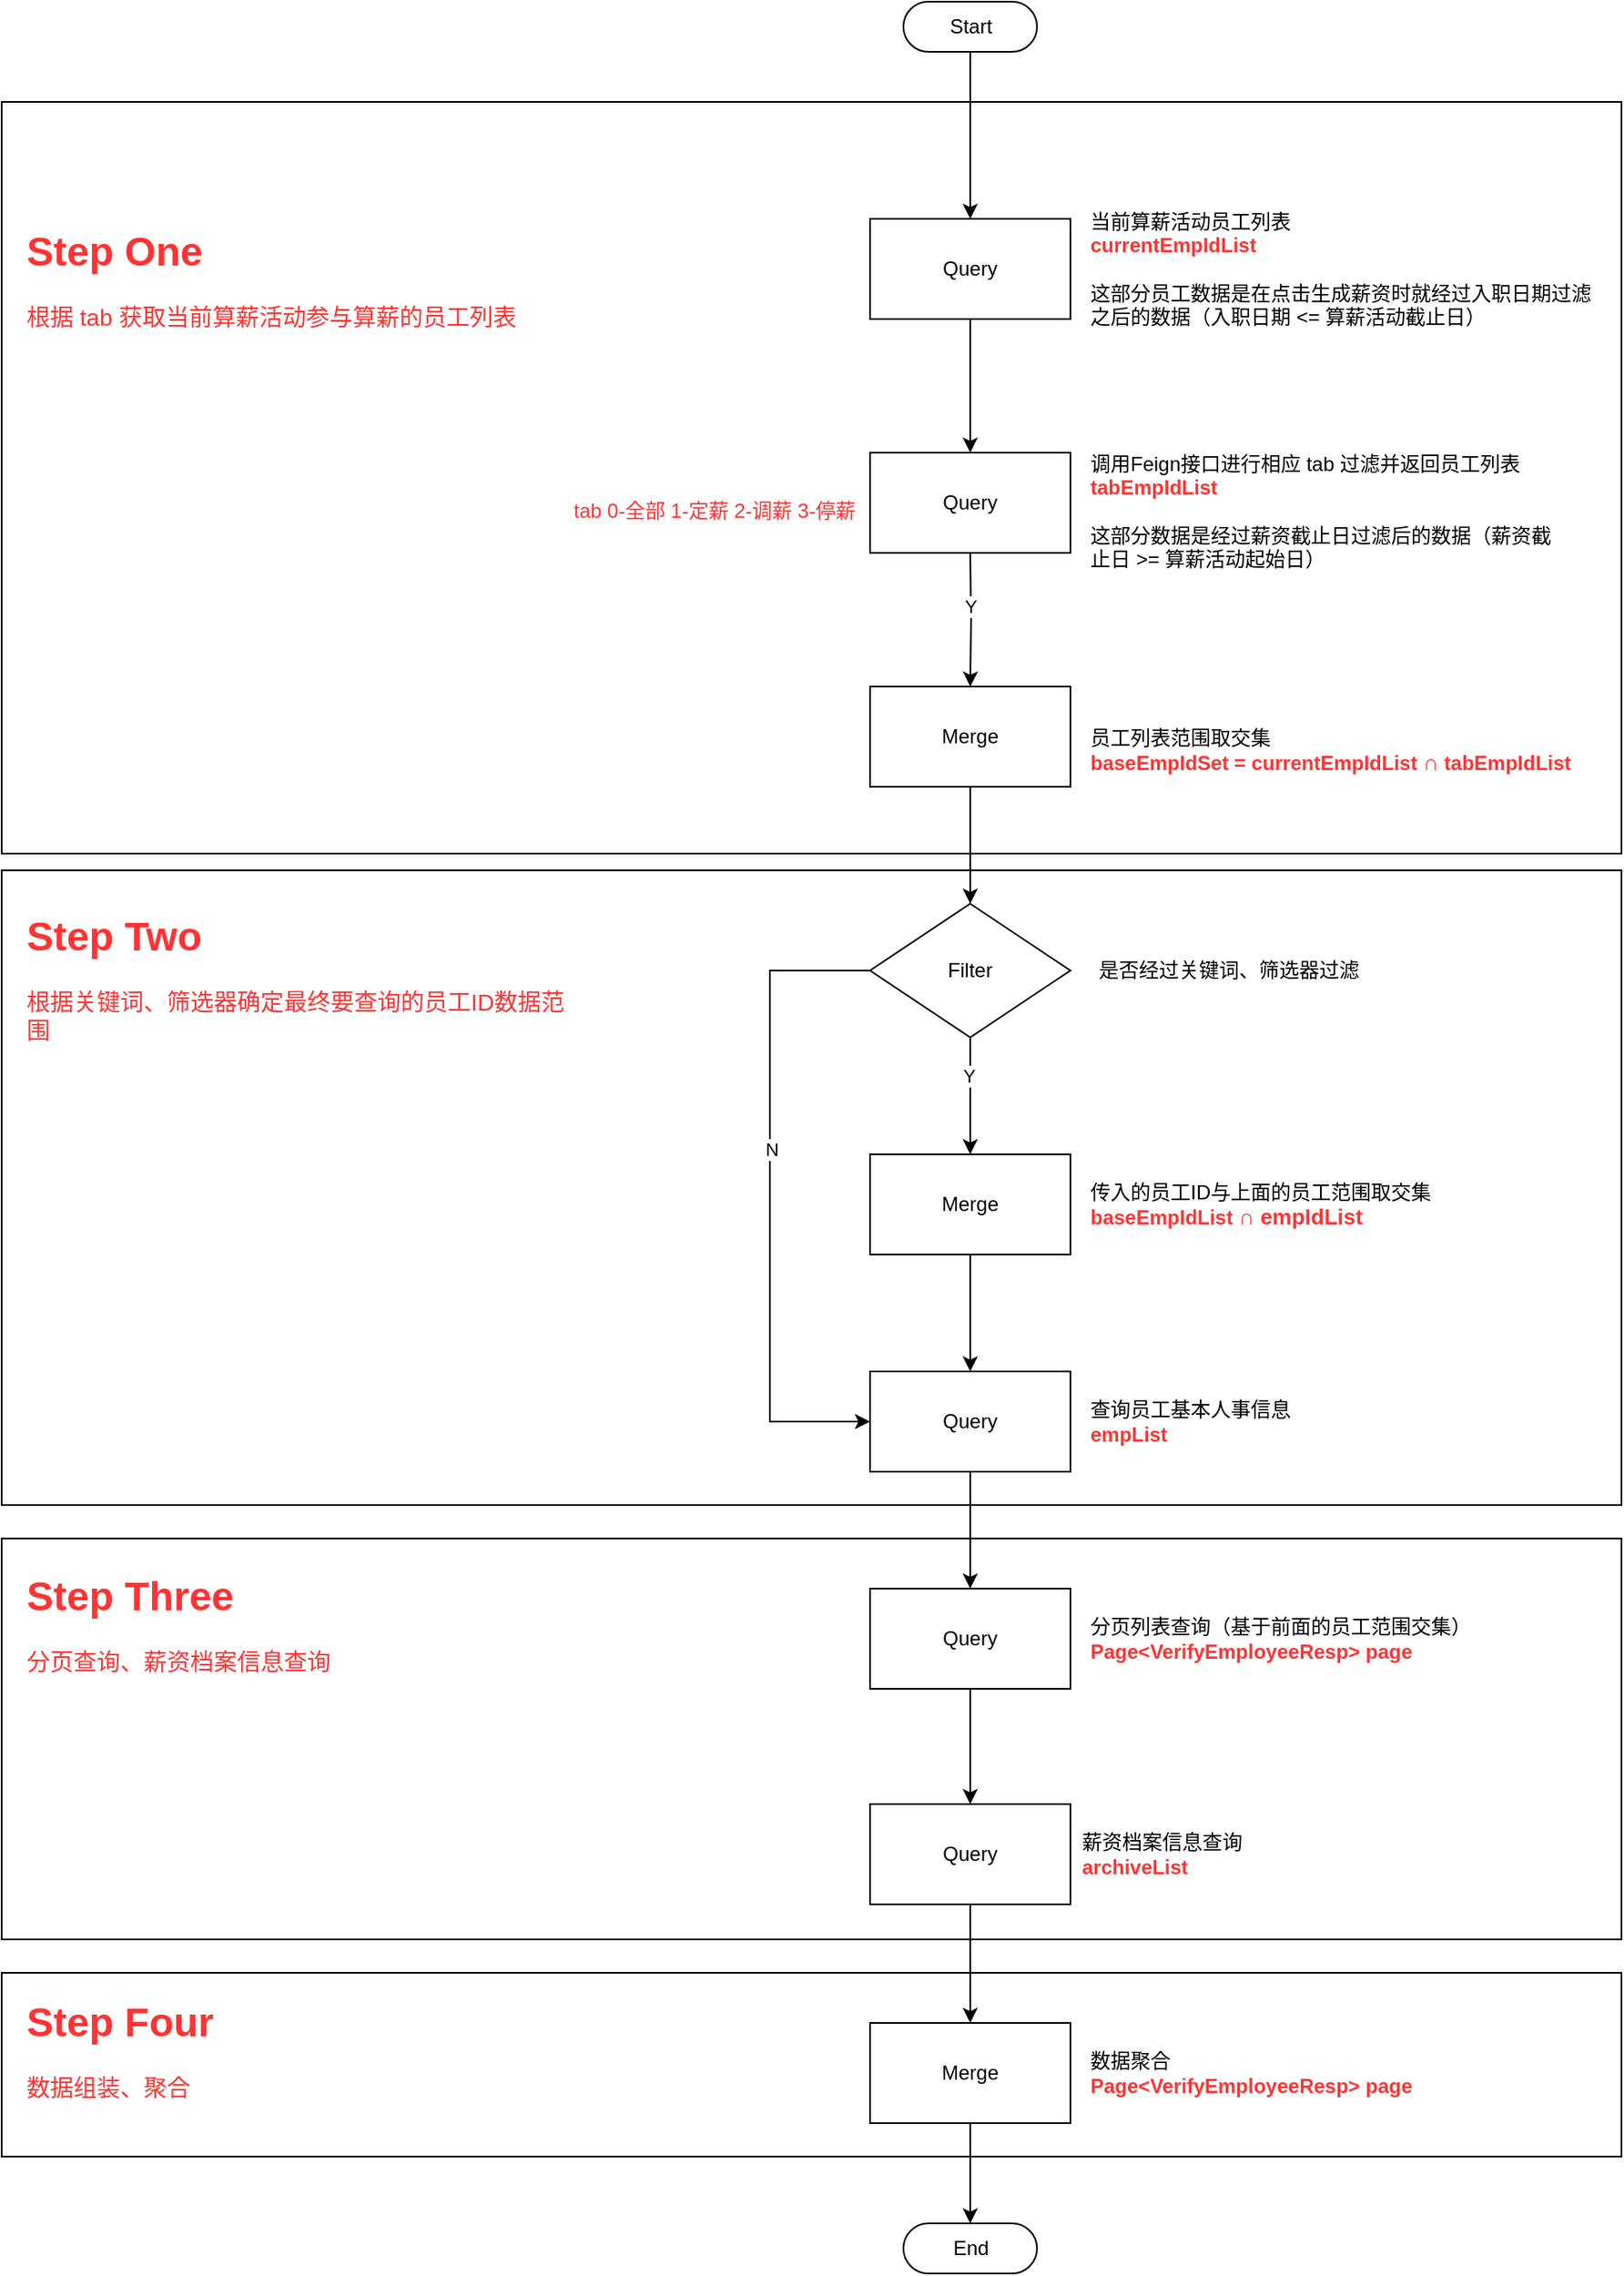 <mxfile version="15.9.1" type="github">
  <diagram id="s-vdipbRV10AutQqlhQl" name="Page-1">
    <mxGraphModel dx="1933" dy="702" grid="1" gridSize="10" guides="1" tooltips="1" connect="1" arrows="1" fold="1" page="1" pageScale="1" pageWidth="827" pageHeight="1169" math="0" shadow="0">
      <root>
        <mxCell id="0" />
        <mxCell id="1" parent="0" />
        <mxCell id="gTkDmRqyJTE2ca7jixcS-58" value="" style="rounded=0;whiteSpace=wrap;html=1;fontSize=14;fontColor=#FF3333;" parent="1" vertex="1">
          <mxGeometry x="-160" y="1210" width="970" height="110" as="geometry" />
        </mxCell>
        <mxCell id="gTkDmRqyJTE2ca7jixcS-55" value="" style="rounded=0;whiteSpace=wrap;html=1;fontSize=14;fontColor=#FF3333;" parent="1" vertex="1">
          <mxGeometry x="-160" y="950" width="970" height="240" as="geometry" />
        </mxCell>
        <mxCell id="gTkDmRqyJTE2ca7jixcS-53" value="" style="rounded=0;whiteSpace=wrap;html=1;fontSize=14;fontColor=#FF3333;" parent="1" vertex="1">
          <mxGeometry x="-160" y="550" width="970" height="380" as="geometry" />
        </mxCell>
        <mxCell id="gTkDmRqyJTE2ca7jixcS-50" value="" style="rounded=0;whiteSpace=wrap;html=1;fontColor=#FF3333;" parent="1" vertex="1">
          <mxGeometry x="-160" y="90" width="970" height="450" as="geometry" />
        </mxCell>
        <mxCell id="5ZPgT-jhiY80CRl-71J9-2" style="edgeStyle=orthogonalEdgeStyle;rounded=0;orthogonalLoop=1;jettySize=auto;html=1;entryX=0.5;entryY=0;entryDx=0;entryDy=0;" parent="1" source="gTkDmRqyJTE2ca7jixcS-1" target="gTkDmRqyJTE2ca7jixcS-2" edge="1">
          <mxGeometry relative="1" as="geometry" />
        </mxCell>
        <mxCell id="gTkDmRqyJTE2ca7jixcS-1" value="Start" style="html=1;dashed=0;whitespace=wrap;shape=mxgraph.dfd.start" parent="1" vertex="1">
          <mxGeometry x="380" y="30" width="80" height="30" as="geometry" />
        </mxCell>
        <mxCell id="D4P1zWmyQ1_2yV-VGXoj-2" style="edgeStyle=orthogonalEdgeStyle;rounded=0;orthogonalLoop=1;jettySize=auto;html=1;entryX=0.5;entryY=0;entryDx=0;entryDy=0;" edge="1" parent="1" source="gTkDmRqyJTE2ca7jixcS-2" target="gTkDmRqyJTE2ca7jixcS-17">
          <mxGeometry relative="1" as="geometry" />
        </mxCell>
        <mxCell id="gTkDmRqyJTE2ca7jixcS-2" value="Query" style="rounded=0;whiteSpace=wrap;html=1;" parent="1" vertex="1">
          <mxGeometry x="360" y="160" width="120" height="60" as="geometry" />
        </mxCell>
        <mxCell id="gTkDmRqyJTE2ca7jixcS-3" value="当前算薪活动员工列表&lt;br&gt;&lt;b&gt;&lt;font color=&quot;#ff3333&quot;&gt;currentEmpIdList&lt;br&gt;&lt;/font&gt;&lt;/b&gt;&lt;br&gt;这部分员工数据是在点击生成薪资时就经过入职日期过滤之后的数据（入职日期 &amp;lt;= 算薪活动截止日）" style="text;html=1;strokeColor=none;fillColor=none;align=left;verticalAlign=middle;whiteSpace=wrap;rounded=0;" parent="1" vertex="1">
          <mxGeometry x="490" y="160" width="310" height="60" as="geometry" />
        </mxCell>
        <mxCell id="gTkDmRqyJTE2ca7jixcS-10" style="edgeStyle=orthogonalEdgeStyle;rounded=0;orthogonalLoop=1;jettySize=auto;html=1;entryX=0.5;entryY=0;entryDx=0;entryDy=0;" parent="1" target="gTkDmRqyJTE2ca7jixcS-15" edge="1">
          <mxGeometry relative="1" as="geometry">
            <mxPoint x="420" y="430" as="targetPoint" />
            <mxPoint x="420" y="360" as="sourcePoint" />
          </mxGeometry>
        </mxCell>
        <mxCell id="gTkDmRqyJTE2ca7jixcS-11" value="Y" style="edgeLabel;html=1;align=center;verticalAlign=middle;resizable=0;points=[];" parent="gTkDmRqyJTE2ca7jixcS-10" vertex="1" connectable="0">
          <mxGeometry x="-0.199" y="-1" relative="1" as="geometry">
            <mxPoint as="offset" />
          </mxGeometry>
        </mxCell>
        <mxCell id="gTkDmRqyJTE2ca7jixcS-24" value="" style="edgeStyle=orthogonalEdgeStyle;rounded=0;orthogonalLoop=1;jettySize=auto;html=1;" parent="1" source="gTkDmRqyJTE2ca7jixcS-15" target="gTkDmRqyJTE2ca7jixcS-23" edge="1">
          <mxGeometry relative="1" as="geometry" />
        </mxCell>
        <mxCell id="gTkDmRqyJTE2ca7jixcS-15" value="Merge" style="rounded=0;whiteSpace=wrap;html=1;" parent="1" vertex="1">
          <mxGeometry x="360" y="440" width="120" height="60" as="geometry" />
        </mxCell>
        <mxCell id="gTkDmRqyJTE2ca7jixcS-17" value="Query" style="rounded=0;whiteSpace=wrap;html=1;" parent="1" vertex="1">
          <mxGeometry x="360" y="300" width="120" height="60" as="geometry" />
        </mxCell>
        <mxCell id="gTkDmRqyJTE2ca7jixcS-19" value="调用Feign接口进行相应 tab 过滤并返回员工列表&lt;br&gt;&lt;b style=&quot;color: rgb(255 , 51 , 51)&quot;&gt;tabEmpIdList&lt;/b&gt;&lt;br&gt;&lt;br&gt;这部分数据是经过薪资截止日过滤后的数据（薪资截止日 &amp;gt;= 算薪活动起始日）" style="text;html=1;strokeColor=none;fillColor=none;align=left;verticalAlign=middle;whiteSpace=wrap;rounded=0;" parent="1" vertex="1">
          <mxGeometry x="490" y="307.5" width="280" height="55" as="geometry" />
        </mxCell>
        <mxCell id="gTkDmRqyJTE2ca7jixcS-22" value="员工列表范围取交集&lt;br&gt;&lt;b&gt;&lt;font color=&quot;#ff3333&quot;&gt;baseEmpIdSet = currentEmpIdList &lt;/font&gt;&lt;/b&gt;&lt;span style=&quot;font-family: &amp;quot;arial&amp;quot; , sans-serif ; font-size: 13px ; background-color: rgb(255 , 255 , 255)&quot;&gt;&lt;b&gt;&lt;font color=&quot;#ff3333&quot;&gt;∩&lt;/font&gt;&lt;/b&gt;&lt;/span&gt;&lt;b&gt;&lt;font color=&quot;#ff3333&quot;&gt;&amp;nbsp;tabEmpIdList&lt;/font&gt;&lt;/b&gt;" style="text;html=1;strokeColor=none;fillColor=none;align=left;verticalAlign=middle;whiteSpace=wrap;rounded=0;" parent="1" vertex="1">
          <mxGeometry x="490" y="455" width="320" height="45" as="geometry" />
        </mxCell>
        <mxCell id="gTkDmRqyJTE2ca7jixcS-27" style="edgeStyle=orthogonalEdgeStyle;rounded=0;orthogonalLoop=1;jettySize=auto;html=1;entryX=0.5;entryY=0;entryDx=0;entryDy=0;" parent="1" source="gTkDmRqyJTE2ca7jixcS-23" target="gTkDmRqyJTE2ca7jixcS-26" edge="1">
          <mxGeometry relative="1" as="geometry" />
        </mxCell>
        <mxCell id="gTkDmRqyJTE2ca7jixcS-29" value="Y" style="edgeLabel;html=1;align=center;verticalAlign=middle;resizable=0;points=[];" parent="gTkDmRqyJTE2ca7jixcS-27" vertex="1" connectable="0">
          <mxGeometry x="-0.343" y="-1" relative="1" as="geometry">
            <mxPoint as="offset" />
          </mxGeometry>
        </mxCell>
        <mxCell id="gTkDmRqyJTE2ca7jixcS-33" style="edgeStyle=orthogonalEdgeStyle;rounded=0;orthogonalLoop=1;jettySize=auto;html=1;entryX=0;entryY=0.5;entryDx=0;entryDy=0;exitX=0;exitY=0.5;exitDx=0;exitDy=0;" parent="1" source="gTkDmRqyJTE2ca7jixcS-23" target="gTkDmRqyJTE2ca7jixcS-30" edge="1">
          <mxGeometry relative="1" as="geometry">
            <Array as="points">
              <mxPoint x="300" y="610" />
              <mxPoint x="300" y="880" />
            </Array>
          </mxGeometry>
        </mxCell>
        <mxCell id="gTkDmRqyJTE2ca7jixcS-34" value="N" style="edgeLabel;html=1;align=center;verticalAlign=middle;resizable=0;points=[];" parent="gTkDmRqyJTE2ca7jixcS-33" vertex="1" connectable="0">
          <mxGeometry x="-0.144" y="1" relative="1" as="geometry">
            <mxPoint as="offset" />
          </mxGeometry>
        </mxCell>
        <mxCell id="gTkDmRqyJTE2ca7jixcS-23" value="Filter" style="rhombus;whiteSpace=wrap;html=1;" parent="1" vertex="1">
          <mxGeometry x="360" y="570" width="120" height="80" as="geometry" />
        </mxCell>
        <mxCell id="gTkDmRqyJTE2ca7jixcS-25" value="是否经过关键词、筛选器过滤" style="text;html=1;strokeColor=none;fillColor=none;align=center;verticalAlign=middle;whiteSpace=wrap;rounded=0;" parent="1" vertex="1">
          <mxGeometry x="490" y="595" width="170" height="30" as="geometry" />
        </mxCell>
        <mxCell id="gTkDmRqyJTE2ca7jixcS-32" style="edgeStyle=orthogonalEdgeStyle;rounded=0;orthogonalLoop=1;jettySize=auto;html=1;entryX=0.5;entryY=0;entryDx=0;entryDy=0;" parent="1" source="gTkDmRqyJTE2ca7jixcS-26" target="gTkDmRqyJTE2ca7jixcS-30" edge="1">
          <mxGeometry relative="1" as="geometry" />
        </mxCell>
        <mxCell id="gTkDmRqyJTE2ca7jixcS-26" value="Merge" style="rounded=0;whiteSpace=wrap;html=1;" parent="1" vertex="1">
          <mxGeometry x="360" y="720" width="120" height="60" as="geometry" />
        </mxCell>
        <mxCell id="gTkDmRqyJTE2ca7jixcS-28" value="传入的员工ID与上面的员工范围取交集&lt;br&gt;&lt;b&gt;&lt;font color=&quot;#ff3333&quot;&gt;baseEmpIdList&amp;nbsp;&lt;span style=&quot;font-family: &amp;quot;arial&amp;quot; , sans-serif ; font-size: 13px ; background-color: rgb(255 , 255 , 255)&quot;&gt;∩ empIdList&lt;/span&gt;&lt;/font&gt;&lt;/b&gt;" style="text;html=1;strokeColor=none;fillColor=none;align=left;verticalAlign=middle;whiteSpace=wrap;rounded=0;" parent="1" vertex="1">
          <mxGeometry x="490" y="735" width="220" height="30" as="geometry" />
        </mxCell>
        <mxCell id="gTkDmRqyJTE2ca7jixcS-37" style="edgeStyle=orthogonalEdgeStyle;rounded=0;orthogonalLoop=1;jettySize=auto;html=1;entryX=0.5;entryY=0;entryDx=0;entryDy=0;" parent="1" source="gTkDmRqyJTE2ca7jixcS-30" target="gTkDmRqyJTE2ca7jixcS-36" edge="1">
          <mxGeometry relative="1" as="geometry" />
        </mxCell>
        <mxCell id="gTkDmRqyJTE2ca7jixcS-30" value="Query" style="rounded=0;whiteSpace=wrap;html=1;" parent="1" vertex="1">
          <mxGeometry x="360" y="850" width="120" height="60" as="geometry" />
        </mxCell>
        <mxCell id="gTkDmRqyJTE2ca7jixcS-35" value="查询员工基本人事信息&lt;br&gt;&lt;b&gt;&lt;font color=&quot;#ff3333&quot;&gt;empList&lt;/font&gt;&lt;/b&gt;" style="text;html=1;strokeColor=none;fillColor=none;align=left;verticalAlign=middle;whiteSpace=wrap;rounded=0;" parent="1" vertex="1">
          <mxGeometry x="490" y="865" width="140" height="30" as="geometry" />
        </mxCell>
        <mxCell id="gTkDmRqyJTE2ca7jixcS-40" value="" style="edgeStyle=orthogonalEdgeStyle;rounded=0;orthogonalLoop=1;jettySize=auto;html=1;" parent="1" source="gTkDmRqyJTE2ca7jixcS-36" target="gTkDmRqyJTE2ca7jixcS-39" edge="1">
          <mxGeometry relative="1" as="geometry" />
        </mxCell>
        <mxCell id="gTkDmRqyJTE2ca7jixcS-36" value="Query" style="rounded=0;whiteSpace=wrap;html=1;" parent="1" vertex="1">
          <mxGeometry x="360" y="980" width="120" height="60" as="geometry" />
        </mxCell>
        <mxCell id="gTkDmRqyJTE2ca7jixcS-38" value="分页列表查询（基于前面的员工范围交集）&lt;br&gt;&lt;b&gt;&lt;font color=&quot;#ff3333&quot;&gt;Page&amp;lt;VerifyEmployeeResp&amp;gt; page&lt;/font&gt;&lt;/b&gt;" style="text;html=1;strokeColor=none;fillColor=none;align=left;verticalAlign=middle;whiteSpace=wrap;rounded=0;" parent="1" vertex="1">
          <mxGeometry x="490" y="995" width="260" height="30" as="geometry" />
        </mxCell>
        <mxCell id="gTkDmRqyJTE2ca7jixcS-43" value="" style="edgeStyle=orthogonalEdgeStyle;rounded=0;orthogonalLoop=1;jettySize=auto;html=1;" parent="1" source="gTkDmRqyJTE2ca7jixcS-39" target="gTkDmRqyJTE2ca7jixcS-42" edge="1">
          <mxGeometry relative="1" as="geometry" />
        </mxCell>
        <mxCell id="gTkDmRqyJTE2ca7jixcS-39" value="Query" style="rounded=0;whiteSpace=wrap;html=1;" parent="1" vertex="1">
          <mxGeometry x="360" y="1109" width="120" height="60" as="geometry" />
        </mxCell>
        <mxCell id="gTkDmRqyJTE2ca7jixcS-41" value="薪资档案信息查询&lt;br&gt;&lt;b&gt;&lt;font color=&quot;#ff3333&quot;&gt;archiveList&lt;/font&gt;&lt;/b&gt;" style="text;html=1;strokeColor=none;fillColor=none;align=left;verticalAlign=middle;whiteSpace=wrap;rounded=0;" parent="1" vertex="1">
          <mxGeometry x="485" y="1124" width="115" height="30" as="geometry" />
        </mxCell>
        <mxCell id="gTkDmRqyJTE2ca7jixcS-46" style="edgeStyle=orthogonalEdgeStyle;rounded=0;orthogonalLoop=1;jettySize=auto;html=1;entryX=0.5;entryY=0.5;entryDx=0;entryDy=-15;entryPerimeter=0;" parent="1" source="gTkDmRqyJTE2ca7jixcS-42" target="gTkDmRqyJTE2ca7jixcS-45" edge="1">
          <mxGeometry relative="1" as="geometry" />
        </mxCell>
        <mxCell id="gTkDmRqyJTE2ca7jixcS-42" value="Merge" style="rounded=0;whiteSpace=wrap;html=1;" parent="1" vertex="1">
          <mxGeometry x="360" y="1240" width="120" height="60" as="geometry" />
        </mxCell>
        <mxCell id="gTkDmRqyJTE2ca7jixcS-44" value="数据聚合&lt;br&gt;&lt;b style=&quot;&quot;&gt;&lt;font color=&quot;#ff3333&quot;&gt;Page&amp;lt;VerifyEmployeeResp&amp;gt; page&lt;/font&gt;&lt;/b&gt;" style="text;html=1;strokeColor=none;fillColor=none;align=left;verticalAlign=middle;whiteSpace=wrap;rounded=0;" parent="1" vertex="1">
          <mxGeometry x="490" y="1255" width="230" height="30" as="geometry" />
        </mxCell>
        <mxCell id="gTkDmRqyJTE2ca7jixcS-45" value="End" style="html=1;dashed=0;whitespace=wrap;shape=mxgraph.dfd.start" parent="1" vertex="1">
          <mxGeometry x="380" y="1360" width="80" height="30" as="geometry" />
        </mxCell>
        <mxCell id="gTkDmRqyJTE2ca7jixcS-48" value="tab 0-全部 1-定薪 2-调薪 3-停薪" style="text;html=1;strokeColor=none;fillColor=none;align=center;verticalAlign=middle;whiteSpace=wrap;rounded=0;fontColor=#FF3333;" parent="1" vertex="1">
          <mxGeometry x="180" y="325" width="174" height="20" as="geometry" />
        </mxCell>
        <mxCell id="gTkDmRqyJTE2ca7jixcS-51" value="&lt;h1&gt;Step One&lt;/h1&gt;&lt;p&gt;&lt;font style=&quot;font-size: 14px&quot;&gt;根据 tab 获取当前算薪活动参与算薪的员工列表&lt;/font&gt;&lt;/p&gt;" style="text;html=1;strokeColor=none;fillColor=none;spacing=5;spacingTop=-20;whiteSpace=wrap;overflow=hidden;rounded=0;fontColor=#FF3333;" parent="1" vertex="1">
          <mxGeometry x="-150" y="160" width="330" height="90" as="geometry" />
        </mxCell>
        <mxCell id="gTkDmRqyJTE2ca7jixcS-54" value="&lt;h1&gt;Step Two&lt;/h1&gt;&lt;p&gt;&lt;span style=&quot;font-size: 14px&quot;&gt;根据关键词、筛选器确定最终要查询的员工ID数据范围&lt;/span&gt;&lt;/p&gt;" style="text;html=1;strokeColor=none;fillColor=none;spacing=5;spacingTop=-20;whiteSpace=wrap;overflow=hidden;rounded=0;fontColor=#FF3333;" parent="1" vertex="1">
          <mxGeometry x="-150" y="570" width="330" height="90" as="geometry" />
        </mxCell>
        <mxCell id="gTkDmRqyJTE2ca7jixcS-56" value="&lt;h1&gt;Step Three&lt;/h1&gt;&lt;p&gt;&lt;span style=&quot;font-size: 14px&quot;&gt;分页查询、薪资档案信息查询&lt;/span&gt;&lt;/p&gt;" style="text;html=1;strokeColor=none;fillColor=none;spacing=5;spacingTop=-20;whiteSpace=wrap;overflow=hidden;rounded=0;fontColor=#FF3333;" parent="1" vertex="1">
          <mxGeometry x="-150" y="965" width="330" height="90" as="geometry" />
        </mxCell>
        <mxCell id="gTkDmRqyJTE2ca7jixcS-59" value="&lt;h1&gt;Step Four&lt;/h1&gt;&lt;p&gt;&lt;span style=&quot;font-size: 14px&quot;&gt;数据组装、聚合&lt;/span&gt;&lt;/p&gt;" style="text;html=1;strokeColor=none;fillColor=none;spacing=5;spacingTop=-20;whiteSpace=wrap;overflow=hidden;rounded=0;fontColor=#FF3333;" parent="1" vertex="1">
          <mxGeometry x="-150" y="1220" width="330" height="90" as="geometry" />
        </mxCell>
      </root>
    </mxGraphModel>
  </diagram>
</mxfile>
